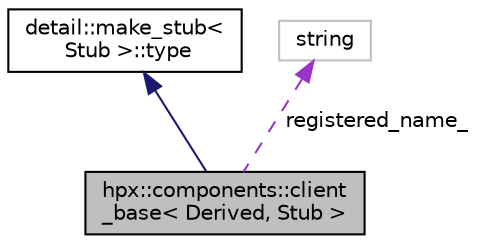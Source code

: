 digraph "hpx::components::client_base&lt; Derived, Stub &gt;"
{
  edge [fontname="Helvetica",fontsize="10",labelfontname="Helvetica",labelfontsize="10"];
  node [fontname="Helvetica",fontsize="10",shape=record];
  Node113 [label="hpx::components::client\l_base\< Derived, Stub \>",height=0.2,width=0.4,color="black", fillcolor="grey75", style="filled", fontcolor="black"];
  Node114 -> Node113 [dir="back",color="midnightblue",fontsize="10",style="solid",fontname="Helvetica"];
  Node114 [label="detail::make_stub\<\l Stub \>::type",height=0.2,width=0.4,color="black", fillcolor="white", style="filled",URL="$de/dfa/structhpx_1_1components_1_1stub__base.html"];
  Node115 -> Node113 [dir="back",color="darkorchid3",fontsize="10",style="dashed",label=" registered_name_" ,fontname="Helvetica"];
  Node115 [label="string",height=0.2,width=0.4,color="grey75", fillcolor="white", style="filled"];
}
